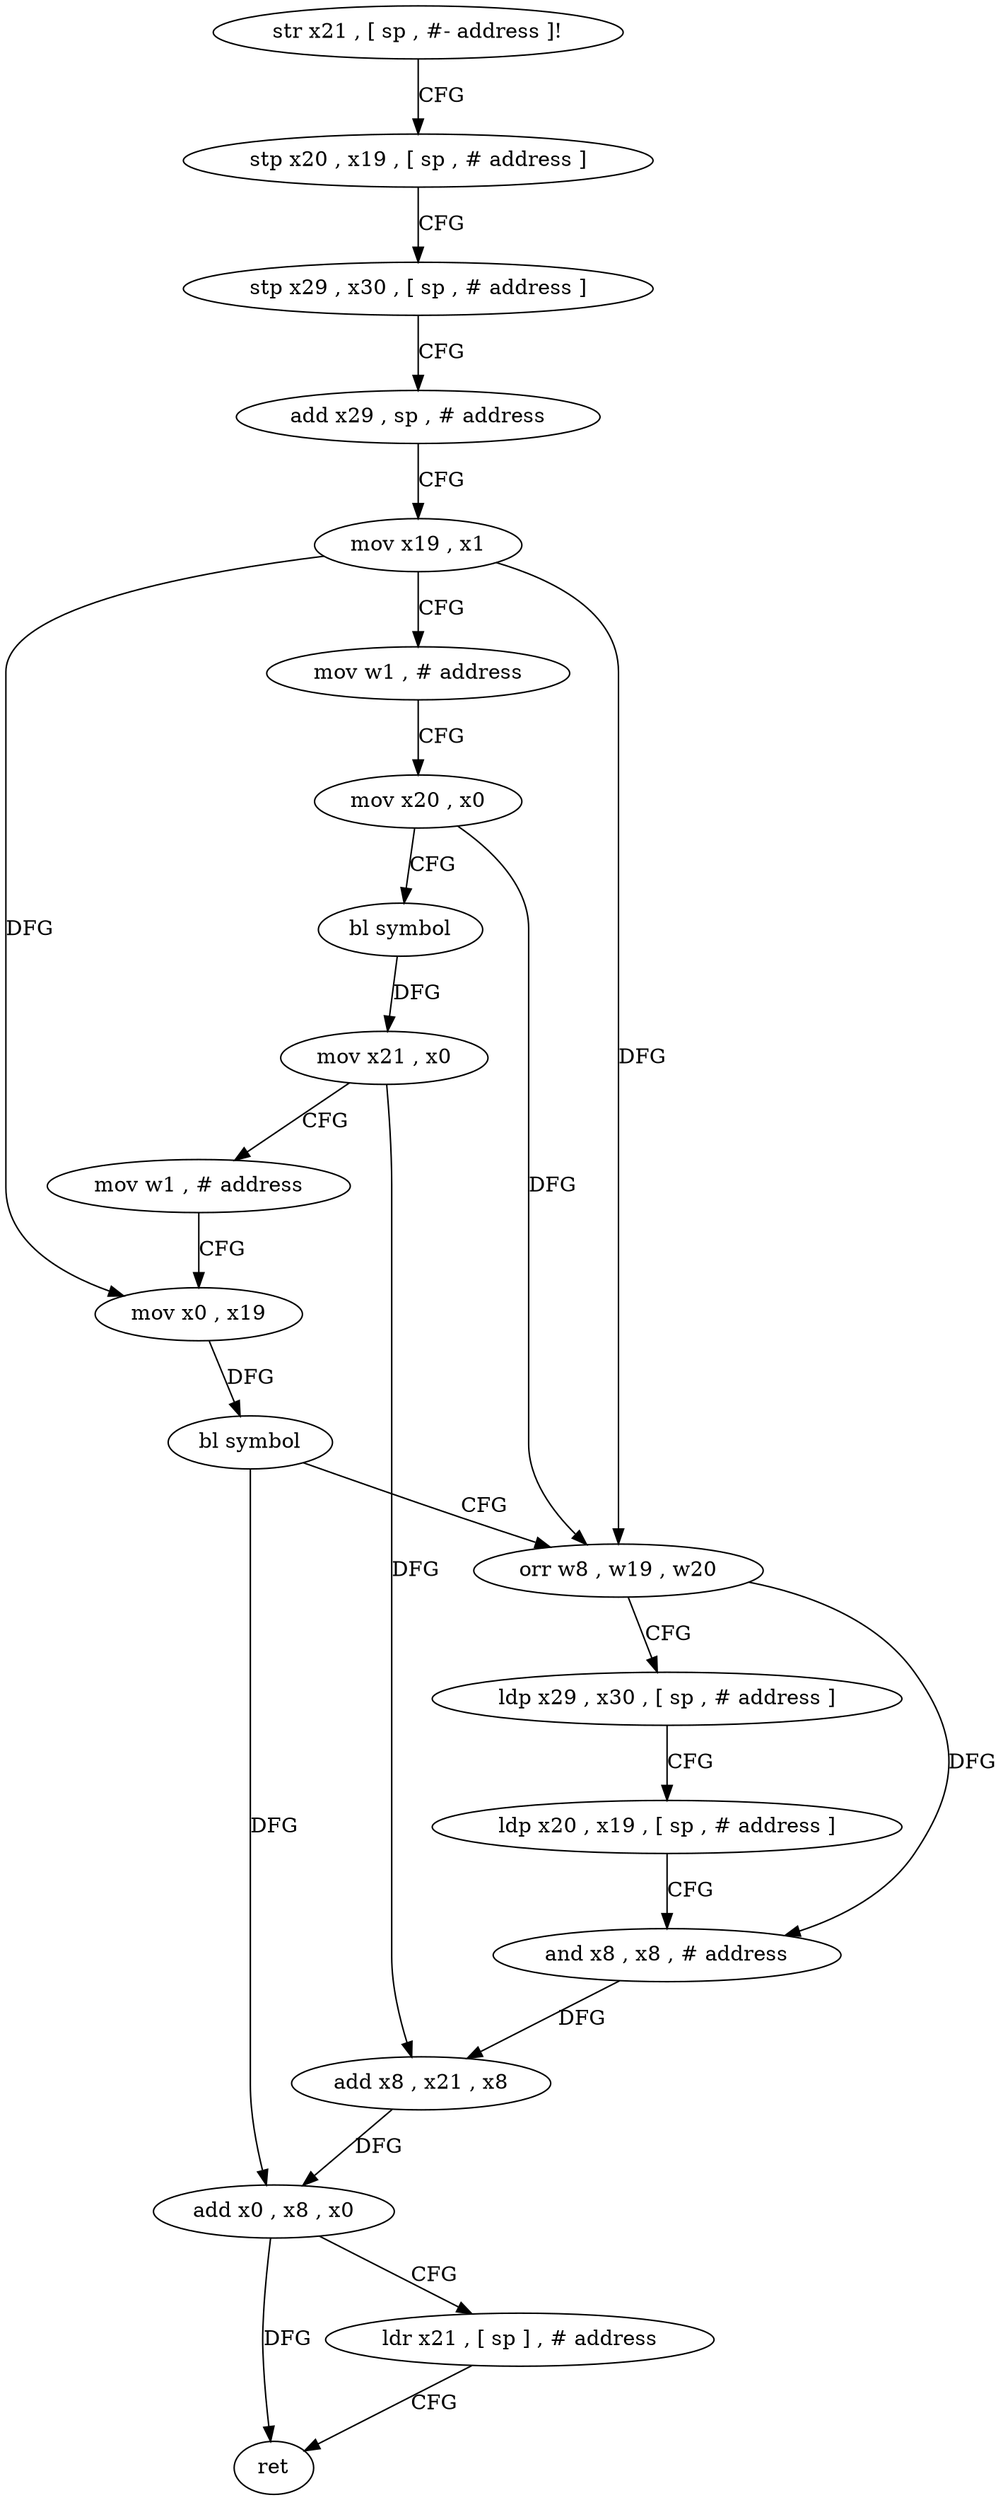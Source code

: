 digraph "func" {
"4284784" [label = "str x21 , [ sp , #- address ]!" ]
"4284788" [label = "stp x20 , x19 , [ sp , # address ]" ]
"4284792" [label = "stp x29 , x30 , [ sp , # address ]" ]
"4284796" [label = "add x29 , sp , # address" ]
"4284800" [label = "mov x19 , x1" ]
"4284804" [label = "mov w1 , # address" ]
"4284808" [label = "mov x20 , x0" ]
"4284812" [label = "bl symbol" ]
"4284816" [label = "mov x21 , x0" ]
"4284820" [label = "mov w1 , # address" ]
"4284824" [label = "mov x0 , x19" ]
"4284828" [label = "bl symbol" ]
"4284832" [label = "orr w8 , w19 , w20" ]
"4284836" [label = "ldp x29 , x30 , [ sp , # address ]" ]
"4284840" [label = "ldp x20 , x19 , [ sp , # address ]" ]
"4284844" [label = "and x8 , x8 , # address" ]
"4284848" [label = "add x8 , x21 , x8" ]
"4284852" [label = "add x0 , x8 , x0" ]
"4284856" [label = "ldr x21 , [ sp ] , # address" ]
"4284860" [label = "ret" ]
"4284784" -> "4284788" [ label = "CFG" ]
"4284788" -> "4284792" [ label = "CFG" ]
"4284792" -> "4284796" [ label = "CFG" ]
"4284796" -> "4284800" [ label = "CFG" ]
"4284800" -> "4284804" [ label = "CFG" ]
"4284800" -> "4284824" [ label = "DFG" ]
"4284800" -> "4284832" [ label = "DFG" ]
"4284804" -> "4284808" [ label = "CFG" ]
"4284808" -> "4284812" [ label = "CFG" ]
"4284808" -> "4284832" [ label = "DFG" ]
"4284812" -> "4284816" [ label = "DFG" ]
"4284816" -> "4284820" [ label = "CFG" ]
"4284816" -> "4284848" [ label = "DFG" ]
"4284820" -> "4284824" [ label = "CFG" ]
"4284824" -> "4284828" [ label = "DFG" ]
"4284828" -> "4284832" [ label = "CFG" ]
"4284828" -> "4284852" [ label = "DFG" ]
"4284832" -> "4284836" [ label = "CFG" ]
"4284832" -> "4284844" [ label = "DFG" ]
"4284836" -> "4284840" [ label = "CFG" ]
"4284840" -> "4284844" [ label = "CFG" ]
"4284844" -> "4284848" [ label = "DFG" ]
"4284848" -> "4284852" [ label = "DFG" ]
"4284852" -> "4284856" [ label = "CFG" ]
"4284852" -> "4284860" [ label = "DFG" ]
"4284856" -> "4284860" [ label = "CFG" ]
}
